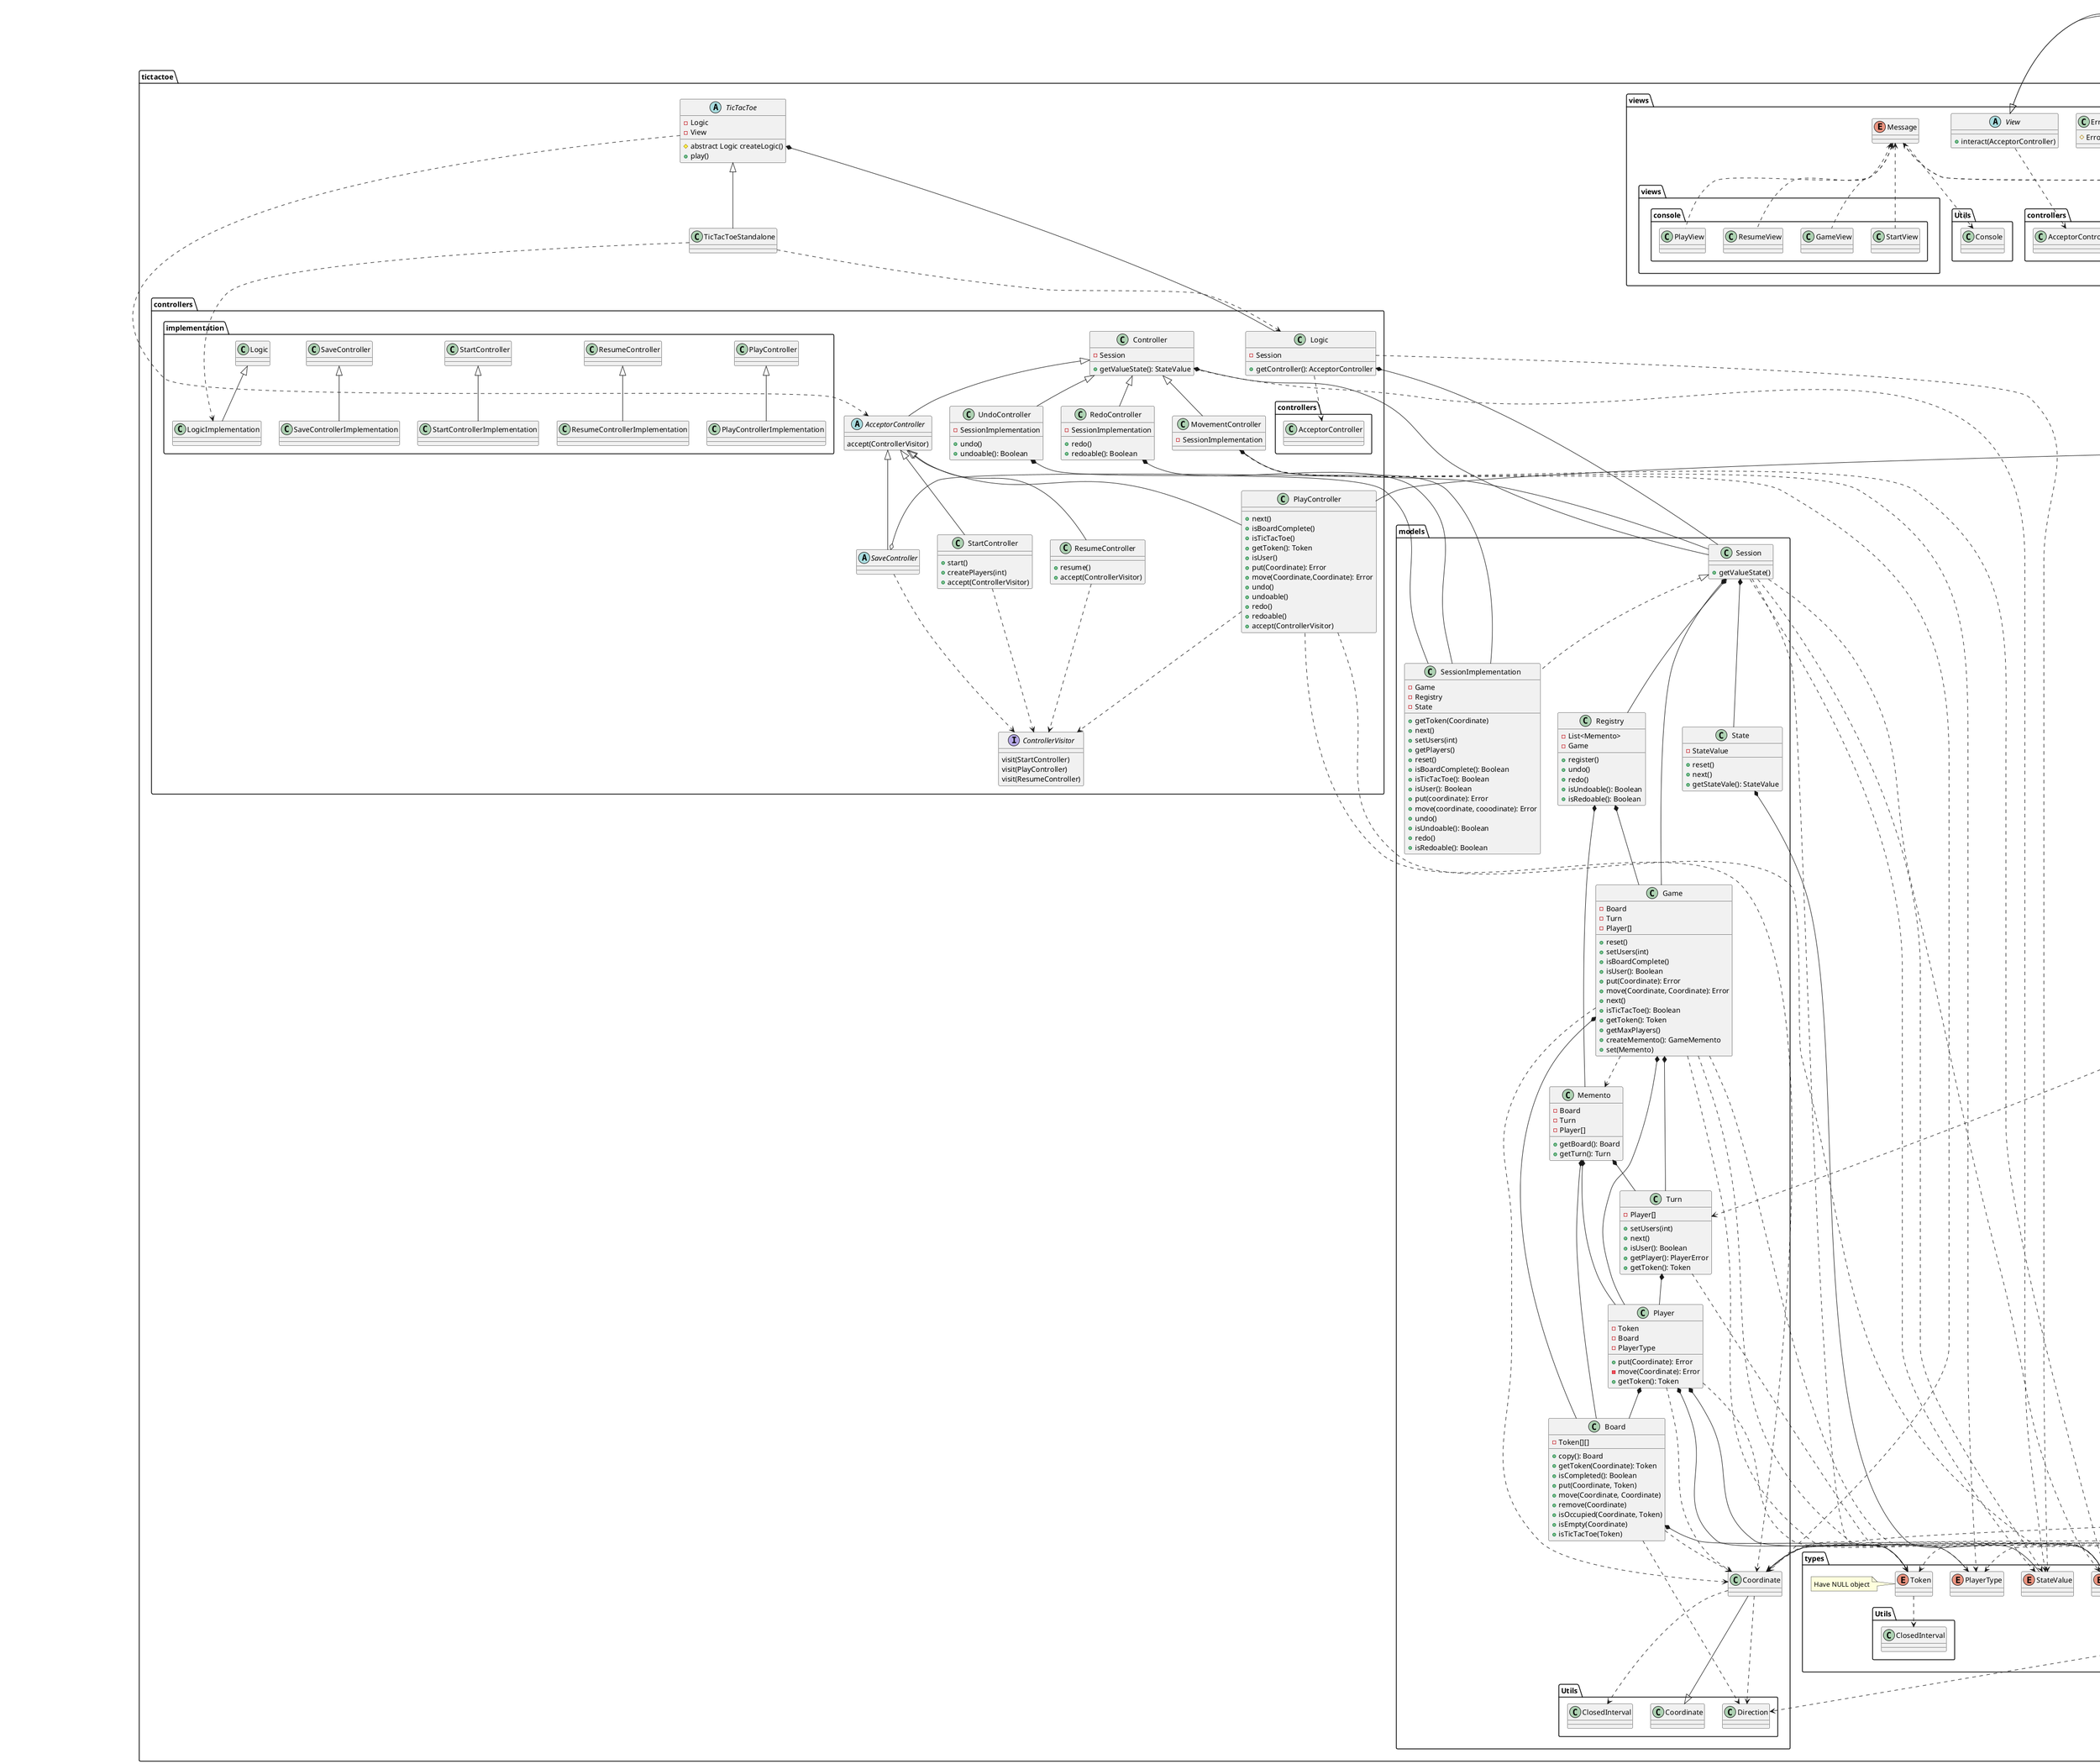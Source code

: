 @startuml DomainModel
' Split into 4 pages
page 2x2
skinparam pageMargin 10
skinparam pageExternalColor gray
skinparam pageBorderColor black

namespace tictactoe {

    abstract Class TicTacToe{
        - Logic
        - View
        # abstract Logic createLogic()
        + play()
    }
    TicTacToe *-- controllers.Logic
    TicTacToe ..> controllers.AcceptorController

    class TicTacToeStandalone extends TicTacToe
    TicTacToeStandalone ..> controllers.Logic
    TicTacToeStandalone ..> tictactoe.controllers.implementation.LogicImplementation

}
namespace tictactoe.controllers{
    namespace implementation{
        class LogicImplementation extends Logic
        class PlayControllerImplementation extends PlayController
        class ResumeControllerImplementation extends ResumeController
        class StartControllerImplementation extends StartController
        class SaveControllerImplementation extends SaveController
    }
    abstract class AcceptorController extends Controller{
        accept(ControllerVisitor)
    }
    class Controller{
        - Session
        + getValueState(): StateValue
    }
    Controller *-- tictactoe.models.Session
    Controller ..> tictactoe.types.StateValue

    interface ControllerVisitor{
        visit(StartController)
        visit(PlayController)
        visit(ResumeController)
    }
    Class Logic{
        - Session
        + getController(): AcceptorController
    }
    Logic *--- tictactoe.models.Session
    Logic ...> tictactoe.types.StateValue
    Logic ..> controllers.AcceptorController

    class MovementController extends Controller{
        - SessionImplementation
    }
    MovementController *-- tictactoe.models.SessionImplementation
    MovementController ..> tictactoe.models.Coordinate
    MovementController ..> tictactoe.types.Error
    MovementController ..> tictactoe.types.PlayerType


    Class PlayController extends AcceptorController{
        + next()
        + isBoardComplete()
        + isTicTacToe()
        + getToken(): Token
        + isUser()
        + put(Coordinate): Error
        + move(Coordinate,Coordinate): Error
        + undo()
        + undoable()
        + redo()
        + redoable()
        + accept(ControllerVisitor)
    }
    PlayController ...> tictactoe.models.Coordinate
    PlayController ...> tictactoe.types.Error
    PlayController ..> ControllerVisitor

    Class RedoController extends Controller{
        - SessionImplementation
        + redo()
        + redoable(): Boolean
    }
    RedoController *-- tictactoe.models.SessionImplementation

    Class ResumeController extends AcceptorController{
        + resume()
        + accept(ControllerVisitor)
    }
    ResumeController ..> ControllerVisitor

    abstract class SaveController extends AcceptorController
    SaveController o-- tictactoe.models.Session
    SaveController ..> ControllerVisitor

    Class StartController extends AcceptorController{
        + start()
        + createPlayers(int)
        + accept(ControllerVisitor)
    }
    StartController ..> ControllerVisitor

    Class UndoController extends Controller{
        - SessionImplementation
        + undo()
        + undoable(): Boolean
    }
    UndoController *-- tictactoe.models.SessionImplementation

}

namespace distributed{
    class LogicImplementationServer
    class LogicProxy
    class PlayControllerProxy
    class ResumeControllerProxy
    class SessionProxy
    class StartControllerProxy
    class TicTacToeClient
    class TicTacToeServer
}

namespace tictactoe.models{
    Class Board{
        - Token[][]
        + copy(): Board
        + getToken(Coordinate): Token
        + isCompleted(): Boolean
        + put(Coordinate, Token)
        + move(Coordinate, Coordinate)
        + remove(Coordinate)
        + isOccupied(Coordinate, Token)
        + isEmpty(Coordinate)
        + isTicTacToe(Token)
    }
    Board *-- tictactoe.types.Token
    Board ..> Coordinate
    Board ...> Utils.Direction

    Class Coordinate extends Utils.Coordinate
    Coordinate ...> Utils.Direction
    Coordinate ...> Utils.ClosedInterval
    Coordinate ..> tictactoe.types.Error

    Class Game{
        - Board
        - Turn
        - Player[]
        + reset()
        + setUsers(int)
        + isBoardComplete()
        + isUser(): Boolean
        + put(Coordinate): Error
        + move(Coordinate, Coordinate): Error
        + next()
        + isTicTacToe(): Boolean
        + getToken(): Token
        + getMaxPlayers()
        + createMemento(): GameMemento
        + set(Memento)
    }
    Game *-- Board
    Game *-- Turn
    Game *-- Player
    Game ..> tictactoe.types.Error
    Game ..> tictactoe.types.PlayerType
    Game ..> Coordinate
    Game ..> tictactoe.types.Token
    Game ..> Memento

    Class Memento{
        - Board
        - Turn
        - Player[]
        + getBoard(): Board
        + getTurn(): Turn
    }
    Memento *-- Board
    Memento *-- Turn
    Memento *-- Player

    Class Player{
        - Token
        - Board
        - PlayerType
        + put(Coordinate): Error
        - move(Coordinate): Error
        + getToken(): Token
    }
    Player *-- tictactoe.types.Token
    Player *-- tictactoe.types.PlayerType
    Player *-- Board
    Player ..> Coordinate
    Player ..> tictactoe.types.Error

    Class Registry{
        - List<Memento>
        - Game
        + register()
        + undo()
        + redo()
        + isUndoable(): Boolean
        + isRedoable(): Boolean
    }
    Registry *-- Memento
    Registry *-- Game


    Class Session{
        + getValueState()
    }
    Session ..> tictactoe.types.StateValue


    class SessionImplementation  implements Session{
        - Game
        - Registry
        - State
        + getToken(Coordinate)
        + next()
        + setUsers(int)
        + getPlayers()
        + reset()
        + isBoardComplete(): Boolean
        + isTicTacToe(): Boolean
        + isUser(): Boolean
        + put(coordinate): Error
        + move(coordinate, cooodinate): Error
        + undo()
        + isUndoable(): Boolean
        + redo()
        + isRedoable(): Boolean
    }
    Session *-- Game
    Session *-- Registry
    Session *-- State
    Session ..> tictactoe.types.Error
    Session ..> tictactoe.types.StateValue
    Session ..> tictactoe.types.Token

    Class State{
        - StateValue
        + reset()
        + next()
        + getStateVale(): StateValue
    }
    State *-- tictactoe.types.StateValue

    Class Turn {
        - Player[]
        + setUsers(int)
        + next()
        + isUser(): Boolean
        + getPlayer(): PlayerError
        + getToken(): Token
    }
    Turn *-- Player
    Turn ..> tictactoe.types.Error

}

namespace tictactoe.views{
    abstract Class View{
        + interact(AcceptorController)
    }
    View ..> controllers.AcceptorController

    enum Message
    Message ..> Utils.Console
    Message <.. views.console.StartView
    Message <.. views.console.GameView
    Message <.. views.console.ResumeView
    Message <.. views.console.PlayView

    Class ErrorView{
        # Error
    }

}

namespace views.console{

    Class BoardView extends Utils.WithConsoleView
    BoardView *-- tictactoe.controllers.PlayController
    BoardView ..> tictactoe.models.Coordinate

    Class Command extends Utils.Command{
        - PlayController
    }
    Command *-- controllers.PlayController

    Class CoordinateView{
        - read(string): Coordinate
    }
    CoordinateView ..> tictactoe.models.Coordinate
    CoordinateView ..> tictactoe.types.Error
    CoordinateView ..> Utils.WithConsoleView
    CoordinateView ..> ErrorView

    Class ErrorView extends tictactoe.views.ErrorView{
        + writeln()
    }
    ErrorView ..> Utils.WithConsoleView
    ErrorView *-- tictactoe.types.Error

    Class GameView{
    }
    GameView *-- controllers.PlayController

    class MachinePlayerView extends PlayerView
    MachinePlayerView o-- controllers.PlayController
    MachinePlayerView ..> tictactoe.models.Coordinate
    MachinePlayerView ..> tictactoe.types.Error

    enum MessageView
    class MovementCommand extends Command
    MovementCommand o-- controllers.PlayController
    MovementCommand ..> MessageView
    MovementCommand ..> tictactoe.models.Coordinate
    MovementCommand ..> tictactoe.types.PlayerType

    Class PlayMenu extends Menu
    PlayMenu ..> controllers.PlayController

    Class PlayView{
        + interact(PlayController)
    }
    PlayView ..> controllers.PlayController

    Class RedoCommand extends Command{
        # execute()
        # isActive(): Boolean
    }
    RedoCommand ..> controllers.PlayController
    RedoCommand ..> tictactoe.views.Message

    class ResultView extends WithConsoleView
    ResultView ..> tictactoe.types.Token

    Class ResumeView{
        + interact(ResumeController)
    }
    ResumeView ..> UtilsYesNoDialog
    ResumeView ..> controllers.ResumeController

    Class StartView extends WithConsoleView{
        + interact()
    }
    StartView ..> Utils.LimitedIntDialog
    StartView ..> tictactoe.models.Turn
    StartView ..> controllers.StartController

    Class UndoCommand extends Command{
        # execute()
        # isActive(): Boolean
    }
    UndoCommand ..> controllers.PlayController
    UndoCommand ..> tictactoe.views.Message

    class UserPlayerView extends PlayerView
    UserPlayerView o-- controllers.PlayController
    UserPlayerView ..> tictactoe.models.Coordinate
    UserPlayerView ..> tictactoe.types.Error

    Class View extends tictactoe.views.View implements controllers.ControllerVisitor{
        - StartView
        - PlayView
        - ResumeView
        + interact(AcceptorController)
        + visit(StartController)
        + visit(PlayController)
        + visit(ResumeController)
    }
    View *-- StartView
    View *-- PlayView
    View *-- ResumeView
    View ..> controllers.AcceptorController
    View ..> controllers.ControllerVisitor
    View ..> controllers.StartController
    View ..> controllers.PlayController
    View ..> controllers.ResumeController
}

namespace views.graphics{
    Class View extends tictactoe.views.View
    Class StartView
    Class ResumeView
    Class PlayView
    Class GameView
    Class CoordinateView
    Class CoordinatePutView
    Class CoordinateMoveView
    Class Constrains
    Class ChoosePlayerView
}


namespace tictactoe.types{
    enum Error
    enum StateValue
    enum Token
    note left: Have NULL object
    Token ..> Utils.ClosedInterval
    enum PlayerType
}

namespace Utils {
    Class ClosedInterval
    abstract Class Command extends WithConsoleView{
        - title
        # execute()
        # isActivate(): Boolean
        + getTitle(): string
    }
    Class Console
    interface Coordinate
    Coordinate ..> Direction
    enum Direction
    abstract class Menu extends WithConsoleView
    class PlayersDialog extends WithConsoleView
    class TCPIP
    abstract class WithConsoleView
    Class YesNoDialog
    YesNoDialog ..> Console
}
@enduml